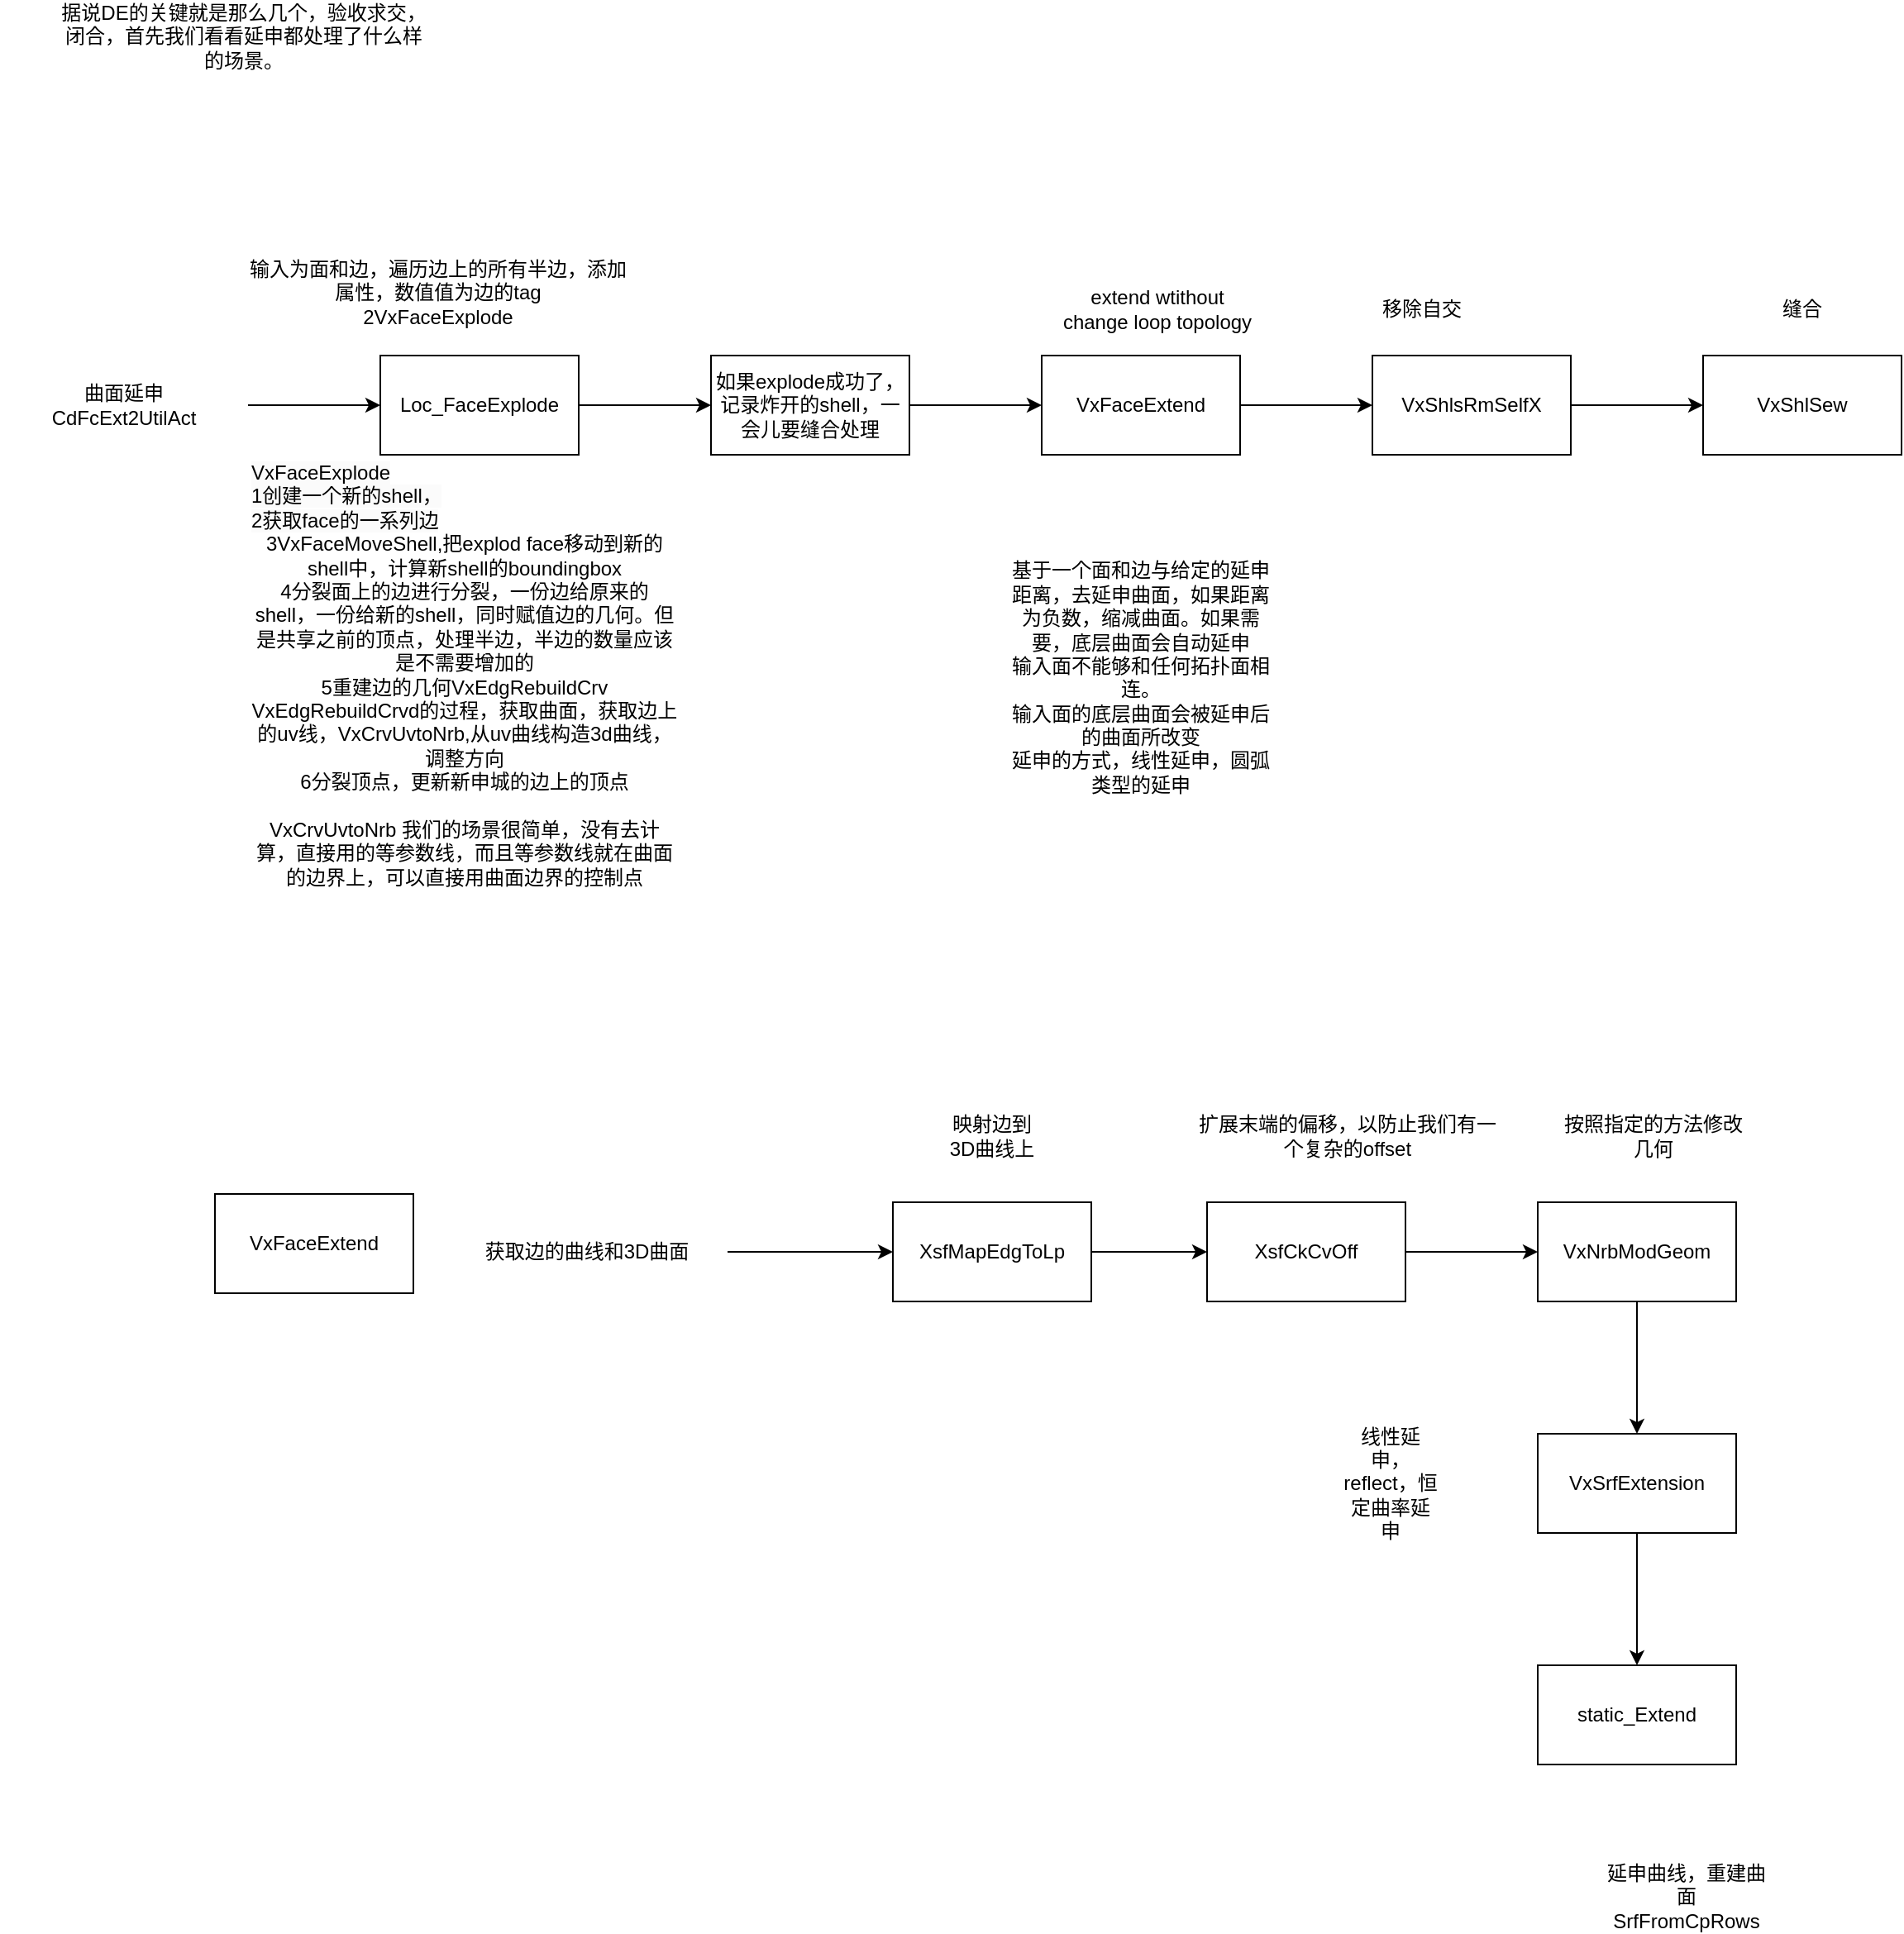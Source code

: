 <mxfile version="26.0.7">
  <diagram name="第 1 页" id="iBJ_GWcfPtX9u_OSnHqf">
    <mxGraphModel dx="1050" dy="-551" grid="1" gridSize="10" guides="1" tooltips="1" connect="1" arrows="1" fold="1" page="1" pageScale="1" pageWidth="827" pageHeight="1169" math="0" shadow="0">
      <root>
        <mxCell id="0" />
        <mxCell id="1" parent="0" />
        <mxCell id="nbjLwBA7dUhoJk3q8vDg-4" value="" style="edgeStyle=orthogonalEdgeStyle;rounded=0;orthogonalLoop=1;jettySize=auto;html=1;" parent="1" source="nbjLwBA7dUhoJk3q8vDg-1" target="nbjLwBA7dUhoJk3q8vDg-3" edge="1">
          <mxGeometry relative="1" as="geometry" />
        </mxCell>
        <mxCell id="nbjLwBA7dUhoJk3q8vDg-1" value="曲面延申&lt;div&gt;CdFcExt2UtilAct&lt;/div&gt;" style="text;html=1;align=center;verticalAlign=middle;whiteSpace=wrap;rounded=0;" parent="1" vertex="1">
          <mxGeometry x="370" y="2308" width="150" height="30" as="geometry" />
        </mxCell>
        <mxCell id="nbjLwBA7dUhoJk3q8vDg-2" value="据说DE的关键就是那么几个，验收求交，闭合，首先我们看看延申都处理了什么样的场景。" style="text;html=1;align=center;verticalAlign=middle;whiteSpace=wrap;rounded=0;" parent="1" vertex="1">
          <mxGeometry x="405" y="2085" width="225" height="30" as="geometry" />
        </mxCell>
        <mxCell id="nbjLwBA7dUhoJk3q8vDg-8" value="" style="edgeStyle=orthogonalEdgeStyle;rounded=0;orthogonalLoop=1;jettySize=auto;html=1;" parent="1" source="nbjLwBA7dUhoJk3q8vDg-3" target="nbjLwBA7dUhoJk3q8vDg-7" edge="1">
          <mxGeometry relative="1" as="geometry" />
        </mxCell>
        <mxCell id="nbjLwBA7dUhoJk3q8vDg-3" value="Loc_FaceExplode" style="whiteSpace=wrap;html=1;" parent="1" vertex="1">
          <mxGeometry x="600" y="2293" width="120" height="60" as="geometry" />
        </mxCell>
        <mxCell id="nbjLwBA7dUhoJk3q8vDg-5" value="输入为面和边，遍历边上的所有半边，添加属性，数值值为边的tag&lt;div&gt;2VxFaceExplode&lt;/div&gt;" style="text;html=1;align=center;verticalAlign=middle;whiteSpace=wrap;rounded=0;" parent="1" vertex="1">
          <mxGeometry x="520" y="2240" width="230" height="30" as="geometry" />
        </mxCell>
        <mxCell id="nbjLwBA7dUhoJk3q8vDg-6" value="&lt;span style=&quot;color: rgb(0, 0, 0); font-family: Helvetica; font-size: 12px; font-style: normal; font-variant-ligatures: normal; font-variant-caps: normal; font-weight: 400; letter-spacing: normal; orphans: 2; text-align: center; text-indent: 0px; text-transform: none; widows: 2; word-spacing: 0px; -webkit-text-stroke-width: 0px; white-space: normal; background-color: rgb(251, 251, 251); text-decoration-thickness: initial; text-decoration-style: initial; text-decoration-color: initial; float: none; display: inline !important;&quot;&gt;VxFaceExplode&lt;/span&gt;&lt;div&gt;&lt;span style=&quot;color: rgb(0, 0, 0); font-family: Helvetica; font-size: 12px; font-style: normal; font-variant-ligatures: normal; font-variant-caps: normal; font-weight: 400; letter-spacing: normal; orphans: 2; text-align: center; text-indent: 0px; text-transform: none; widows: 2; word-spacing: 0px; -webkit-text-stroke-width: 0px; white-space: normal; background-color: rgb(251, 251, 251); text-decoration-thickness: initial; text-decoration-style: initial; text-decoration-color: initial; float: none; display: inline !important;&quot;&gt;1创建一个新的shell，&lt;/span&gt;&lt;/div&gt;&lt;div&gt;&lt;span style=&quot;color: rgb(0, 0, 0); font-family: Helvetica; font-size: 12px; font-style: normal; font-variant-ligatures: normal; font-variant-caps: normal; font-weight: 400; letter-spacing: normal; orphans: 2; text-align: center; text-indent: 0px; text-transform: none; widows: 2; word-spacing: 0px; -webkit-text-stroke-width: 0px; white-space: normal; background-color: rgb(251, 251, 251); text-decoration-thickness: initial; text-decoration-style: initial; text-decoration-color: initial; float: none; display: inline !important;&quot;&gt;2获取face的一系列边&lt;/span&gt;&lt;/div&gt;&lt;div style=&quot;text-align: center;&quot;&gt;3VxFaceMoveShell,把explod face移动到新的shell中，计算新shell的boundingbox&lt;/div&gt;&lt;div style=&quot;text-align: center;&quot;&gt;4分裂面上的边进行分裂，一份边给原来的shell，一份给新的shell，同时赋值边的几何。但是共享之前的顶点，处理半边，半边的数量应该是不需要增加的&lt;/div&gt;&lt;div style=&quot;text-align: center;&quot;&gt;5重建边的几何VxEdgRebuildCrv&lt;/div&gt;&lt;div style=&quot;text-align: center;&quot;&gt;VxEdgRebuildCrvd的过程，获取曲面，获取边上的uv线，VxCrvUvtoNrb,从uv曲线构造3d曲线，调整方向&lt;/div&gt;&lt;div style=&quot;text-align: center;&quot;&gt;6分裂顶点，更新新申城的边上的顶点&lt;/div&gt;&lt;div style=&quot;text-align: center;&quot;&gt;&lt;br&gt;&lt;/div&gt;&lt;div style=&quot;text-align: center;&quot;&gt;VxCrvUvtoNrb 我们的场景很简单，没有去计算，直接用的等参数线，而且等参数线就在曲面的边界上，可以直接用曲面边界的控制点&lt;/div&gt;" style="text;whiteSpace=wrap;html=1;" parent="1" vertex="1">
          <mxGeometry x="520" y="2350" width="260" height="260" as="geometry" />
        </mxCell>
        <mxCell id="nbjLwBA7dUhoJk3q8vDg-10" value="" style="edgeStyle=orthogonalEdgeStyle;rounded=0;orthogonalLoop=1;jettySize=auto;html=1;" parent="1" source="nbjLwBA7dUhoJk3q8vDg-7" target="nbjLwBA7dUhoJk3q8vDg-9" edge="1">
          <mxGeometry relative="1" as="geometry" />
        </mxCell>
        <mxCell id="nbjLwBA7dUhoJk3q8vDg-7" value="如果explode成功了，记录炸开的shell，一会儿要缝合处理" style="whiteSpace=wrap;html=1;" parent="1" vertex="1">
          <mxGeometry x="800" y="2293" width="120" height="60" as="geometry" />
        </mxCell>
        <mxCell id="nbjLwBA7dUhoJk3q8vDg-14" value="" style="edgeStyle=orthogonalEdgeStyle;rounded=0;orthogonalLoop=1;jettySize=auto;html=1;" parent="1" source="nbjLwBA7dUhoJk3q8vDg-9" target="nbjLwBA7dUhoJk3q8vDg-13" edge="1">
          <mxGeometry relative="1" as="geometry" />
        </mxCell>
        <mxCell id="nbjLwBA7dUhoJk3q8vDg-9" value="VxFaceExtend" style="whiteSpace=wrap;html=1;" parent="1" vertex="1">
          <mxGeometry x="1000" y="2293" width="120" height="60" as="geometry" />
        </mxCell>
        <mxCell id="nbjLwBA7dUhoJk3q8vDg-11" value="extend wtithout change loop topology" style="text;html=1;align=center;verticalAlign=middle;whiteSpace=wrap;rounded=0;" parent="1" vertex="1">
          <mxGeometry x="1010" y="2250" width="120" height="30" as="geometry" />
        </mxCell>
        <mxCell id="nbjLwBA7dUhoJk3q8vDg-12" value="基于一个面和边与给定的延申距离，去延申曲面，如果距离为负数，缩减曲面。如果需要，底层曲面会自动延申&lt;div&gt;输入面不能够和任何拓扑面相连。&lt;/div&gt;&lt;div&gt;输入面的底层曲面会被延申后的曲面所改变&lt;/div&gt;&lt;div&gt;延申的方式，线性延申，圆弧类型的延申&lt;/div&gt;&lt;div&gt;&lt;br&gt;&lt;/div&gt;" style="text;html=1;align=center;verticalAlign=middle;whiteSpace=wrap;rounded=0;" parent="1" vertex="1">
          <mxGeometry x="980" y="2420" width="160" height="150" as="geometry" />
        </mxCell>
        <mxCell id="nbjLwBA7dUhoJk3q8vDg-17" value="" style="edgeStyle=orthogonalEdgeStyle;rounded=0;orthogonalLoop=1;jettySize=auto;html=1;" parent="1" source="nbjLwBA7dUhoJk3q8vDg-13" target="nbjLwBA7dUhoJk3q8vDg-16" edge="1">
          <mxGeometry relative="1" as="geometry" />
        </mxCell>
        <mxCell id="nbjLwBA7dUhoJk3q8vDg-13" value="VxShlsRmSelfX" style="whiteSpace=wrap;html=1;" parent="1" vertex="1">
          <mxGeometry x="1200" y="2293" width="120" height="60" as="geometry" />
        </mxCell>
        <mxCell id="nbjLwBA7dUhoJk3q8vDg-15" value="移除自交" style="text;html=1;align=center;verticalAlign=middle;whiteSpace=wrap;rounded=0;" parent="1" vertex="1">
          <mxGeometry x="1200" y="2250" width="60" height="30" as="geometry" />
        </mxCell>
        <mxCell id="nbjLwBA7dUhoJk3q8vDg-16" value="VxShlSew" style="whiteSpace=wrap;html=1;" parent="1" vertex="1">
          <mxGeometry x="1400" y="2293" width="120" height="60" as="geometry" />
        </mxCell>
        <mxCell id="nbjLwBA7dUhoJk3q8vDg-18" value="缝合" style="text;html=1;align=center;verticalAlign=middle;whiteSpace=wrap;rounded=0;" parent="1" vertex="1">
          <mxGeometry x="1430" y="2250" width="60" height="30" as="geometry" />
        </mxCell>
        <mxCell id="nbjLwBA7dUhoJk3q8vDg-20" value="VxFaceExtend" style="whiteSpace=wrap;html=1;" parent="1" vertex="1">
          <mxGeometry x="500" y="2800" width="120" height="60" as="geometry" />
        </mxCell>
        <mxCell id="-lYj1cfxTr9GNKMIAqKV-6" value="" style="edgeStyle=orthogonalEdgeStyle;rounded=0;orthogonalLoop=1;jettySize=auto;html=1;" edge="1" parent="1" source="nbjLwBA7dUhoJk3q8vDg-21" target="-lYj1cfxTr9GNKMIAqKV-1">
          <mxGeometry relative="1" as="geometry" />
        </mxCell>
        <mxCell id="nbjLwBA7dUhoJk3q8vDg-21" value="获取边的曲线和3D曲面" style="text;html=1;align=center;verticalAlign=middle;whiteSpace=wrap;rounded=0;" parent="1" vertex="1">
          <mxGeometry x="640" y="2820" width="170" height="30" as="geometry" />
        </mxCell>
        <mxCell id="-lYj1cfxTr9GNKMIAqKV-5" value="" style="edgeStyle=orthogonalEdgeStyle;rounded=0;orthogonalLoop=1;jettySize=auto;html=1;" edge="1" parent="1" source="-lYj1cfxTr9GNKMIAqKV-1" target="-lYj1cfxTr9GNKMIAqKV-4">
          <mxGeometry relative="1" as="geometry" />
        </mxCell>
        <mxCell id="-lYj1cfxTr9GNKMIAqKV-1" value="XsfMapEdgToLp" style="rounded=0;whiteSpace=wrap;html=1;" vertex="1" parent="1">
          <mxGeometry x="910" y="2805" width="120" height="60" as="geometry" />
        </mxCell>
        <mxCell id="-lYj1cfxTr9GNKMIAqKV-2" value="映射边到3D曲线上" style="text;html=1;align=center;verticalAlign=middle;whiteSpace=wrap;rounded=0;" vertex="1" parent="1">
          <mxGeometry x="940" y="2750" width="60" height="30" as="geometry" />
        </mxCell>
        <mxCell id="-lYj1cfxTr9GNKMIAqKV-9" value="" style="edgeStyle=orthogonalEdgeStyle;rounded=0;orthogonalLoop=1;jettySize=auto;html=1;" edge="1" parent="1" source="-lYj1cfxTr9GNKMIAqKV-4" target="-lYj1cfxTr9GNKMIAqKV-8">
          <mxGeometry relative="1" as="geometry" />
        </mxCell>
        <mxCell id="-lYj1cfxTr9GNKMIAqKV-4" value="XsfCkCvOff" style="rounded=0;whiteSpace=wrap;html=1;" vertex="1" parent="1">
          <mxGeometry x="1100" y="2805" width="120" height="60" as="geometry" />
        </mxCell>
        <mxCell id="-lYj1cfxTr9GNKMIAqKV-7" value="扩展末端的偏移，以防止我们有一个复杂的offset" style="text;html=1;align=center;verticalAlign=middle;whiteSpace=wrap;rounded=0;" vertex="1" parent="1">
          <mxGeometry x="1090" y="2750" width="190" height="30" as="geometry" />
        </mxCell>
        <mxCell id="-lYj1cfxTr9GNKMIAqKV-13" value="" style="edgeStyle=orthogonalEdgeStyle;rounded=0;orthogonalLoop=1;jettySize=auto;html=1;" edge="1" parent="1" source="-lYj1cfxTr9GNKMIAqKV-8" target="-lYj1cfxTr9GNKMIAqKV-12">
          <mxGeometry relative="1" as="geometry" />
        </mxCell>
        <mxCell id="-lYj1cfxTr9GNKMIAqKV-8" value="VxNrbModGeom" style="whiteSpace=wrap;html=1;rounded=0;" vertex="1" parent="1">
          <mxGeometry x="1300" y="2805" width="120" height="60" as="geometry" />
        </mxCell>
        <mxCell id="-lYj1cfxTr9GNKMIAqKV-10" value="按照指定的方法修改几何" style="text;html=1;align=center;verticalAlign=middle;whiteSpace=wrap;rounded=0;" vertex="1" parent="1">
          <mxGeometry x="1310" y="2750" width="120" height="30" as="geometry" />
        </mxCell>
        <mxCell id="-lYj1cfxTr9GNKMIAqKV-16" value="" style="edgeStyle=orthogonalEdgeStyle;rounded=0;orthogonalLoop=1;jettySize=auto;html=1;" edge="1" parent="1" source="-lYj1cfxTr9GNKMIAqKV-12" target="-lYj1cfxTr9GNKMIAqKV-15">
          <mxGeometry relative="1" as="geometry" />
        </mxCell>
        <mxCell id="-lYj1cfxTr9GNKMIAqKV-12" value="VxSrfExtension" style="rounded=0;whiteSpace=wrap;html=1;" vertex="1" parent="1">
          <mxGeometry x="1300" y="2945" width="120" height="60" as="geometry" />
        </mxCell>
        <mxCell id="-lYj1cfxTr9GNKMIAqKV-14" value="线性延申，reflect，恒定曲率延申" style="text;html=1;align=center;verticalAlign=middle;whiteSpace=wrap;rounded=0;" vertex="1" parent="1">
          <mxGeometry x="1181" y="2960" width="60" height="30" as="geometry" />
        </mxCell>
        <mxCell id="-lYj1cfxTr9GNKMIAqKV-15" value="static_Extend" style="rounded=0;whiteSpace=wrap;html=1;" vertex="1" parent="1">
          <mxGeometry x="1300" y="3085" width="120" height="60" as="geometry" />
        </mxCell>
        <mxCell id="-lYj1cfxTr9GNKMIAqKV-17" value="延申曲线，重建曲面&lt;div&gt;SrfFromCpRows&lt;/div&gt;" style="text;html=1;align=center;verticalAlign=middle;whiteSpace=wrap;rounded=0;" vertex="1" parent="1">
          <mxGeometry x="1340" y="3210" width="100" height="30" as="geometry" />
        </mxCell>
      </root>
    </mxGraphModel>
  </diagram>
</mxfile>
